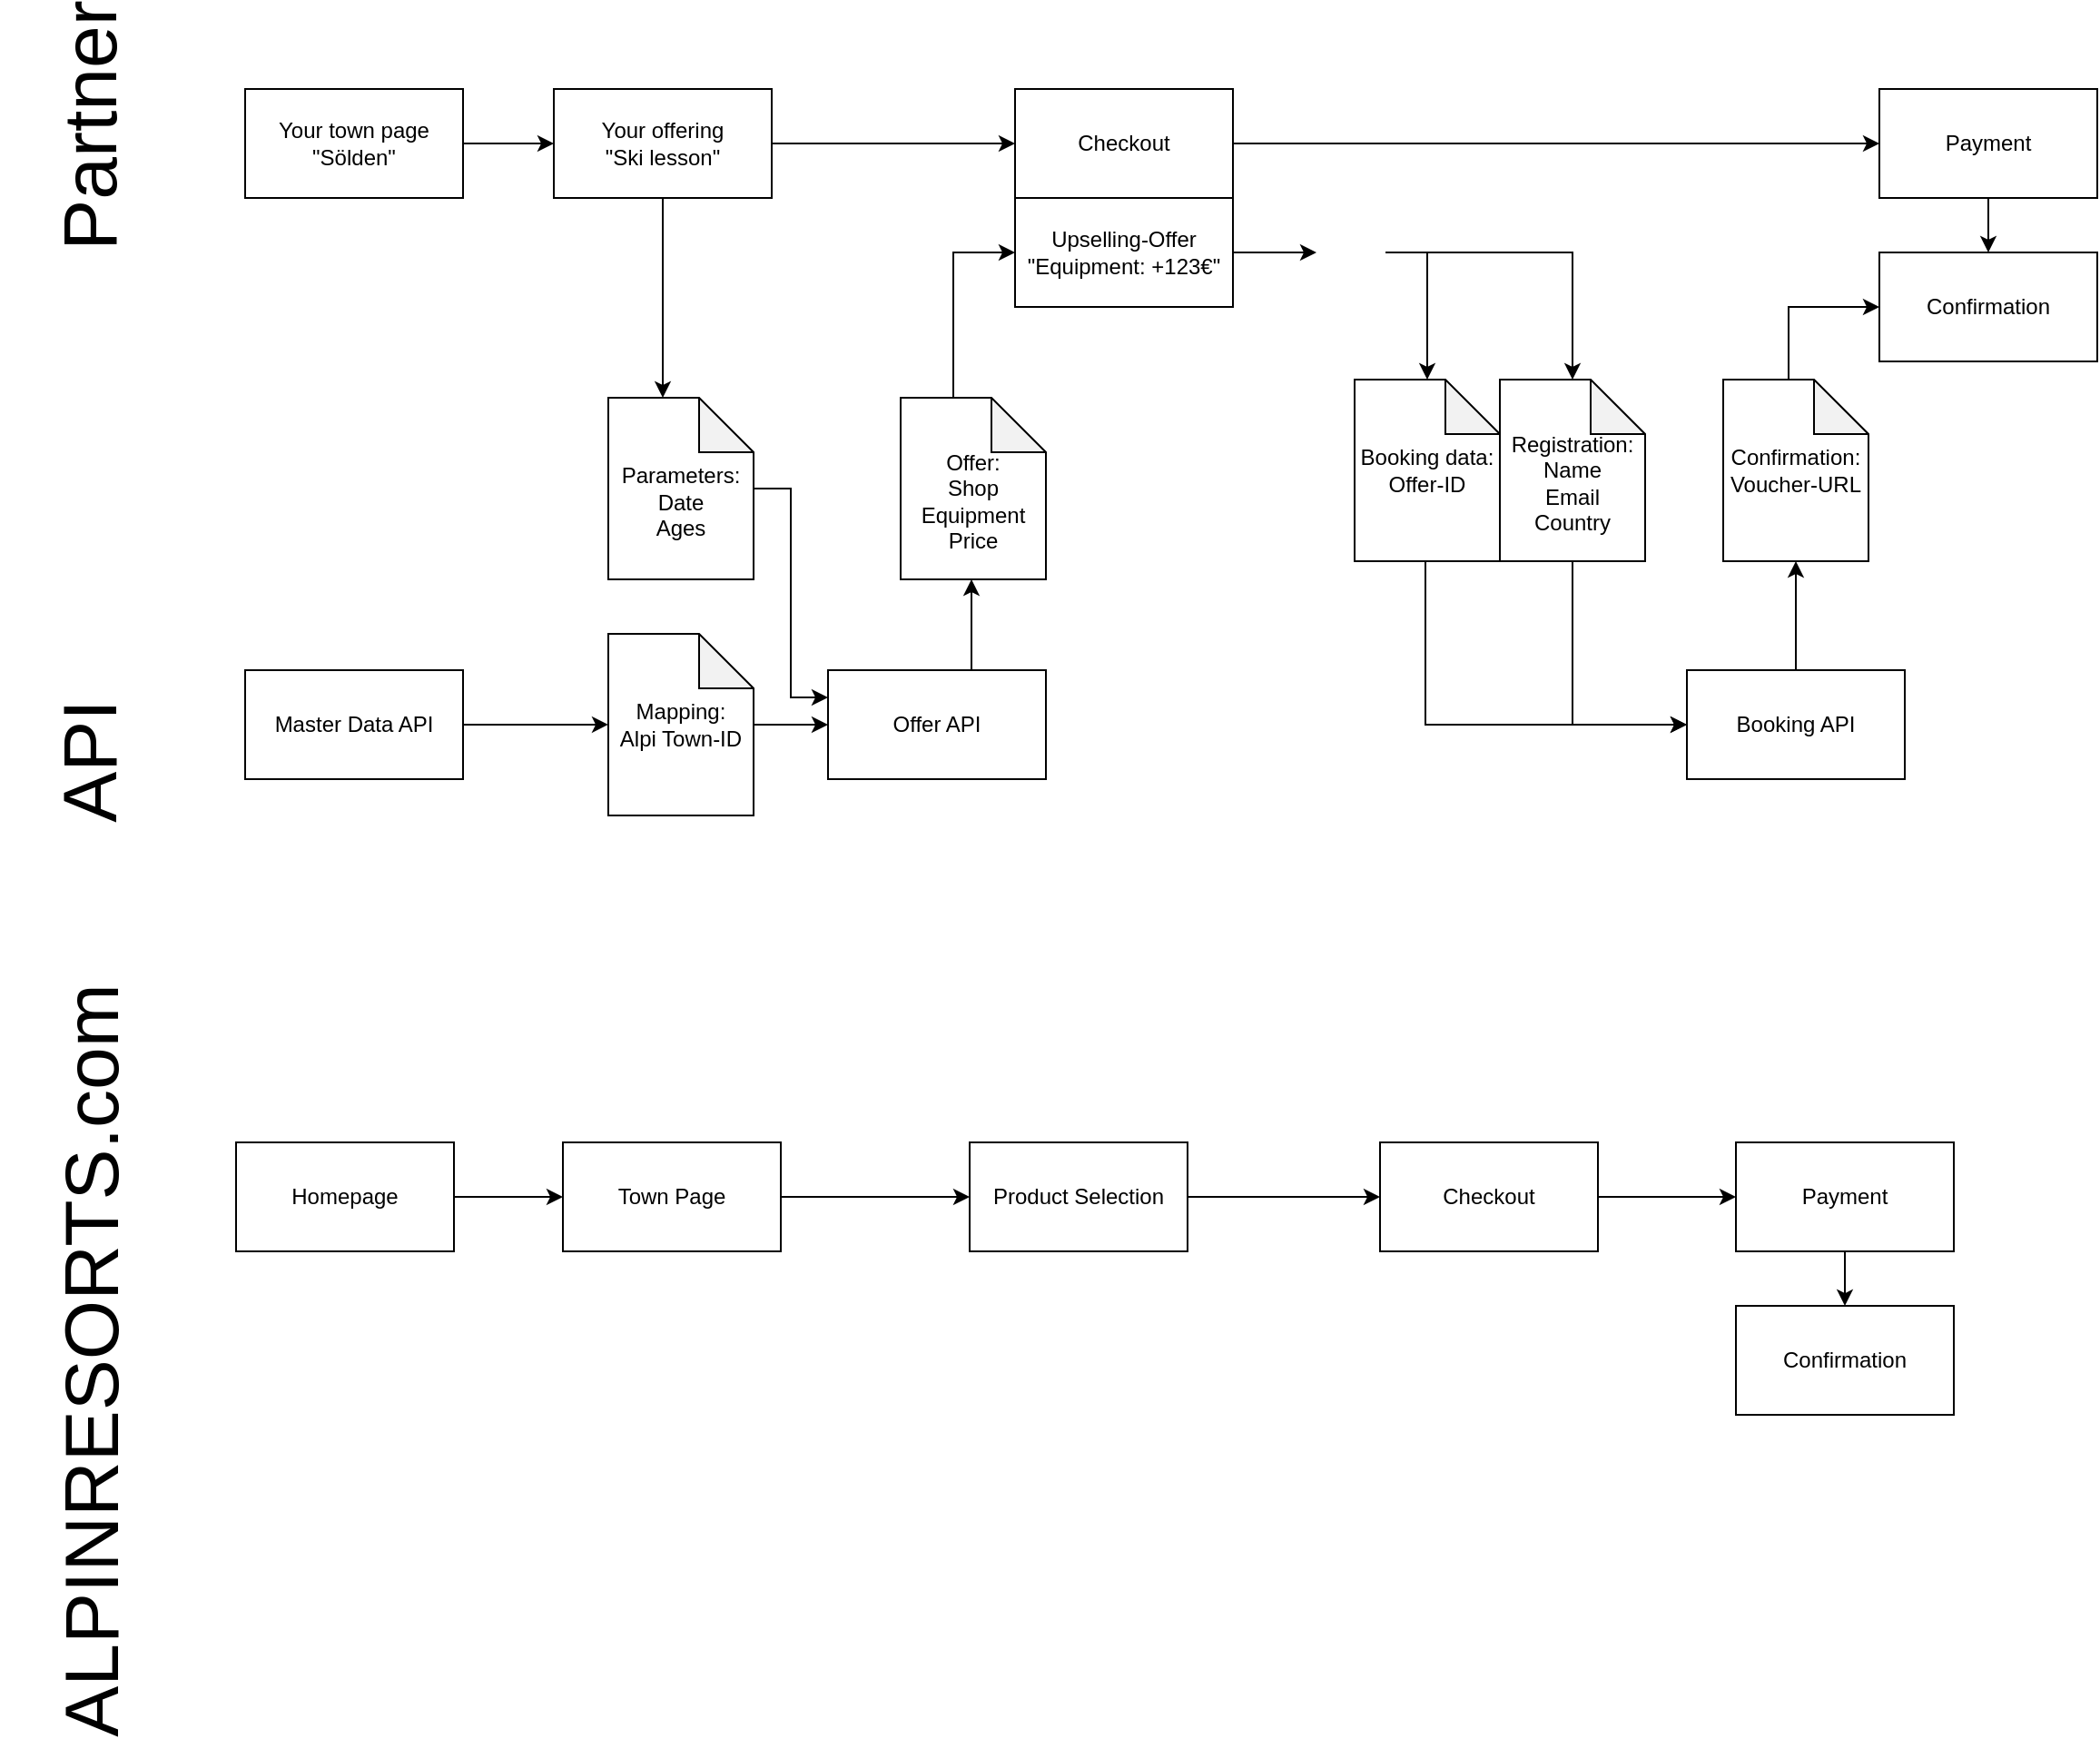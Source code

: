 <mxfile version="13.6.2" type="device"><diagram id="EhsVr18Juqflf5IJbDXl" name="Page-1"><mxGraphModel dx="2889" dy="2363" grid="1" gridSize="10" guides="1" tooltips="1" connect="1" arrows="1" fold="1" page="1" pageScale="1" pageWidth="827" pageHeight="1169" math="0" shadow="0"><root><mxCell id="0"/><mxCell id="1" parent="0"/><mxCell id="SqlqceSEJwri1gZch4sh-71" style="edgeStyle=orthogonalEdgeStyle;rounded=0;sketch=0;jumpStyle=arc;orthogonalLoop=1;jettySize=auto;html=1;shadow=0;" parent="1" source="SqlqceSEJwri1gZch4sh-62" target="SqlqceSEJwri1gZch4sh-48" edge="1"><mxGeometry relative="1" as="geometry"><Array as="points"><mxPoint x="340" y="70"/></Array></mxGeometry></mxCell><mxCell id="OSonQR4JxX4VwMadjp-b-8" value="Partner" style="text;html=1;strokeColor=none;fillColor=none;align=center;verticalAlign=middle;whiteSpace=wrap;rounded=0;rotation=-90;fontSize=42;" parent="1" vertex="1"><mxGeometry x="-200" y="-50" width="130" height="100" as="geometry"/></mxCell><mxCell id="OSonQR4JxX4VwMadjp-b-9" value="API" style="text;html=1;strokeColor=none;fillColor=none;align=center;verticalAlign=middle;whiteSpace=wrap;rounded=0;rotation=-90;fontSize=42;" parent="1" vertex="1"><mxGeometry x="-200" y="300" width="130" height="100" as="geometry"/></mxCell><mxCell id="SqlqceSEJwri1gZch4sh-60" style="edgeStyle=orthogonalEdgeStyle;rounded=0;orthogonalLoop=1;jettySize=auto;html=1;entryX=0;entryY=0.5;entryDx=0;entryDy=0;entryPerimeter=0;" parent="1" source="SqlqceSEJwri1gZch4sh-28" target="SqlqceSEJwri1gZch4sh-57" edge="1"><mxGeometry relative="1" as="geometry"><Array as="points"><mxPoint x="11" y="330"/></Array></mxGeometry></mxCell><mxCell id="SqlqceSEJwri1gZch4sh-28" value="Master Data API" style="rounded=0;whiteSpace=wrap;html=1;" parent="1" vertex="1"><mxGeometry x="-50" y="300" width="120" height="60" as="geometry"/></mxCell><mxCell id="9RAVk8dvAz9wxgMVhvNo-2" value="" style="edgeStyle=orthogonalEdgeStyle;rounded=0;orthogonalLoop=1;jettySize=auto;html=1;" parent="1" source="SqlqceSEJwri1gZch4sh-42" target="9RAVk8dvAz9wxgMVhvNo-1" edge="1"><mxGeometry relative="1" as="geometry"/></mxCell><mxCell id="SqlqceSEJwri1gZch4sh-42" value="Payment" style="rounded=0;whiteSpace=wrap;html=1;" parent="1" vertex="1"><mxGeometry x="850" y="-20" width="120" height="60" as="geometry"/></mxCell><mxCell id="SqlqceSEJwri1gZch4sh-44" value="Checkout" style="rounded=0;whiteSpace=wrap;html=1;" parent="1" vertex="1"><mxGeometry x="374" y="-20" width="120" height="60" as="geometry"/></mxCell><mxCell id="SqlqceSEJwri1gZch4sh-45" value="" style="edgeStyle=orthogonalEdgeStyle;rounded=0;orthogonalLoop=1;jettySize=auto;html=1;fontSize=42;" parent="1" source="SqlqceSEJwri1gZch4sh-46" target="SqlqceSEJwri1gZch4sh-52" edge="1"><mxGeometry relative="1" as="geometry"/></mxCell><mxCell id="SqlqceSEJwri1gZch4sh-46" value="Your town page&lt;br&gt;&quot;Sölden&quot;" style="rounded=0;whiteSpace=wrap;html=1;" parent="1" vertex="1"><mxGeometry x="-50" y="-20" width="120" height="60" as="geometry"/></mxCell><mxCell id="SqlqceSEJwri1gZch4sh-61" style="edgeStyle=orthogonalEdgeStyle;rounded=0;orthogonalLoop=1;jettySize=auto;html=1;sketch=0;shadow=0;jumpStyle=arc;exitX=1;exitY=0.25;exitDx=0;exitDy=0;" parent="1" source="SqlqceSEJwri1gZch4sh-52" target="SqlqceSEJwri1gZch4sh-55" edge="1"><mxGeometry relative="1" as="geometry"><Array as="points"><mxPoint x="180" y="-5"/><mxPoint x="180" y="200"/></Array></mxGeometry></mxCell><mxCell id="UPZ4qjZ_0D5NoqdgJbRF-3" style="edgeStyle=orthogonalEdgeStyle;rounded=0;orthogonalLoop=1;jettySize=auto;html=1;entryX=0;entryY=0.5;entryDx=0;entryDy=0;" parent="1" source="SqlqceSEJwri1gZch4sh-48" target="UPZ4qjZ_0D5NoqdgJbRF-1" edge="1"><mxGeometry relative="1" as="geometry"/></mxCell><mxCell id="SqlqceSEJwri1gZch4sh-48" value="Upselling-Offer&lt;br&gt;&quot;Equipment: +123€&quot;" style="rounded=0;whiteSpace=wrap;html=1;" parent="1" vertex="1"><mxGeometry x="374" y="40" width="120" height="60" as="geometry"/></mxCell><mxCell id="SqlqceSEJwri1gZch4sh-51" style="edgeStyle=orthogonalEdgeStyle;rounded=0;orthogonalLoop=1;jettySize=auto;html=1;entryX=0;entryY=0.5;entryDx=0;entryDy=0;fontSize=42;jumpStyle=arc;" parent="1" source="SqlqceSEJwri1gZch4sh-52" target="SqlqceSEJwri1gZch4sh-44" edge="1"><mxGeometry relative="1" as="geometry"/></mxCell><mxCell id="SqlqceSEJwri1gZch4sh-52" value="Your offering&lt;br&gt;&quot;Ski lesson&quot;" style="rounded=0;whiteSpace=wrap;html=1;" parent="1" vertex="1"><mxGeometry x="120" y="-20" width="120" height="60" as="geometry"/></mxCell><mxCell id="SqlqceSEJwri1gZch4sh-70" style="edgeStyle=orthogonalEdgeStyle;rounded=0;sketch=0;jumpStyle=arc;orthogonalLoop=1;jettySize=auto;html=1;shadow=0;" parent="1" source="SqlqceSEJwri1gZch4sh-53" target="SqlqceSEJwri1gZch4sh-62" edge="1"><mxGeometry relative="1" as="geometry"><Array as="points"><mxPoint x="350" y="280"/><mxPoint x="350" y="280"/></Array></mxGeometry></mxCell><mxCell id="SqlqceSEJwri1gZch4sh-53" value="Offer API" style="rounded=0;whiteSpace=wrap;html=1;" parent="1" vertex="1"><mxGeometry x="271" y="300" width="120" height="60" as="geometry"/></mxCell><mxCell id="UPZ4qjZ_0D5NoqdgJbRF-5" style="edgeStyle=orthogonalEdgeStyle;rounded=0;orthogonalLoop=1;jettySize=auto;html=1;entryX=0;entryY=0.5;entryDx=0;entryDy=0;" parent="1" source="SqlqceSEJwri1gZch4sh-57" target="SqlqceSEJwri1gZch4sh-53" edge="1"><mxGeometry relative="1" as="geometry"/></mxCell><mxCell id="SqlqceSEJwri1gZch4sh-57" value="Mapping:&lt;br&gt;Alpi Town-ID&lt;br&gt;" style="shape=note;whiteSpace=wrap;html=1;backgroundOutline=1;darkOpacity=0.05;" parent="1" vertex="1"><mxGeometry x="150" y="279.97" width="80" height="100" as="geometry"/></mxCell><mxCell id="SqlqceSEJwri1gZch4sh-62" value="&lt;br&gt;Offer:&lt;br&gt;Shop&lt;br&gt;Equipment&lt;br&gt;Price" style="shape=note;whiteSpace=wrap;html=1;backgroundOutline=1;darkOpacity=0.05;" parent="1" vertex="1"><mxGeometry x="311" y="150" width="80" height="100" as="geometry"/></mxCell><mxCell id="UPZ4qjZ_0D5NoqdgJbRF-4" style="edgeStyle=orthogonalEdgeStyle;rounded=0;orthogonalLoop=1;jettySize=auto;html=1;entryX=0;entryY=0.25;entryDx=0;entryDy=0;" parent="1" source="SqlqceSEJwri1gZch4sh-55" target="SqlqceSEJwri1gZch4sh-53" edge="1"><mxGeometry relative="1" as="geometry"/></mxCell><mxCell id="SqlqceSEJwri1gZch4sh-55" value="&lt;br&gt;Parameters:&lt;br&gt;Date&lt;br&gt;Ages" style="shape=note;whiteSpace=wrap;html=1;backgroundOutline=1;darkOpacity=0.05;" parent="1" vertex="1"><mxGeometry x="150" y="149.97" width="80" height="100" as="geometry"/></mxCell><mxCell id="9RAVk8dvAz9wxgMVhvNo-5" style="edgeStyle=orthogonalEdgeStyle;rounded=0;orthogonalLoop=1;jettySize=auto;html=1;entryX=0;entryY=0.5;entryDx=0;entryDy=0;" parent="1" source="SqlqceSEJwri1gZch4sh-73" target="9RAVk8dvAz9wxgMVhvNo-3" edge="1"><mxGeometry relative="1" as="geometry"><Array as="points"><mxPoint x="600" y="200"/></Array></mxGeometry></mxCell><mxCell id="SqlqceSEJwri1gZch4sh-73" value="Booking data:&lt;br&gt;Offer-ID" style="shape=note;whiteSpace=wrap;html=1;backgroundOutline=1;darkOpacity=0.05;" parent="1" vertex="1"><mxGeometry x="561" y="140" width="80" height="100" as="geometry"/></mxCell><mxCell id="UPZ4qjZ_0D5NoqdgJbRF-8" style="edgeStyle=orthogonalEdgeStyle;rounded=0;orthogonalLoop=1;jettySize=auto;html=1;" parent="1" source="s9fG9Lw3OOjkgk5-QqXP-1" target="9RAVk8dvAz9wxgMVhvNo-3" edge="1"><mxGeometry relative="1" as="geometry"><Array as="points"><mxPoint x="681" y="330"/></Array></mxGeometry></mxCell><mxCell id="s9fG9Lw3OOjkgk5-QqXP-1" value="&lt;br&gt;Registration:&lt;br&gt;Name&lt;br&gt;Email&lt;br&gt;Country" style="shape=note;whiteSpace=wrap;html=1;backgroundOutline=1;darkOpacity=0.05;" parent="1" vertex="1"><mxGeometry x="641" y="140" width="80" height="100" as="geometry"/></mxCell><mxCell id="9RAVk8dvAz9wxgMVhvNo-1" value="Confirmation" style="rounded=0;whiteSpace=wrap;html=1;" parent="1" vertex="1"><mxGeometry x="850" y="70" width="120" height="60" as="geometry"/></mxCell><mxCell id="UPZ4qjZ_0D5NoqdgJbRF-10" style="edgeStyle=orthogonalEdgeStyle;rounded=0;orthogonalLoop=1;jettySize=auto;html=1;entryX=0.5;entryY=1;entryDx=0;entryDy=0;entryPerimeter=0;" parent="1" source="9RAVk8dvAz9wxgMVhvNo-3" target="9RAVk8dvAz9wxgMVhvNo-6" edge="1"><mxGeometry relative="1" as="geometry"/></mxCell><mxCell id="9RAVk8dvAz9wxgMVhvNo-3" value="Booking API" style="rounded=0;whiteSpace=wrap;html=1;" parent="1" vertex="1"><mxGeometry x="744" y="299.97" width="120" height="60" as="geometry"/></mxCell><mxCell id="UPZ4qjZ_0D5NoqdgJbRF-11" style="edgeStyle=orthogonalEdgeStyle;rounded=0;orthogonalLoop=1;jettySize=auto;html=1;entryX=0;entryY=0.5;entryDx=0;entryDy=0;" parent="1" source="9RAVk8dvAz9wxgMVhvNo-6" target="9RAVk8dvAz9wxgMVhvNo-1" edge="1"><mxGeometry relative="1" as="geometry"><Array as="points"><mxPoint x="800" y="100"/></Array></mxGeometry></mxCell><mxCell id="9RAVk8dvAz9wxgMVhvNo-6" value="Confirmation:&lt;br&gt;Voucher-URL" style="shape=note;whiteSpace=wrap;html=1;backgroundOutline=1;darkOpacity=0.05;" parent="1" vertex="1"><mxGeometry x="764" y="140" width="80" height="100" as="geometry"/></mxCell><mxCell id="SqlqceSEJwri1gZch4sh-43" style="edgeStyle=orthogonalEdgeStyle;rounded=0;orthogonalLoop=1;jettySize=auto;html=1;fontSize=42;jumpStyle=arc;" parent="1" source="SqlqceSEJwri1gZch4sh-44" target="SqlqceSEJwri1gZch4sh-42" edge="1"><mxGeometry relative="1" as="geometry"/></mxCell><mxCell id="UPZ4qjZ_0D5NoqdgJbRF-6" style="edgeStyle=orthogonalEdgeStyle;rounded=0;orthogonalLoop=1;jettySize=auto;html=1;" parent="1" source="UPZ4qjZ_0D5NoqdgJbRF-1" target="SqlqceSEJwri1gZch4sh-73" edge="1"><mxGeometry relative="1" as="geometry"><Array as="points"><mxPoint x="601" y="70"/></Array></mxGeometry></mxCell><mxCell id="UPZ4qjZ_0D5NoqdgJbRF-7" style="edgeStyle=orthogonalEdgeStyle;rounded=0;orthogonalLoop=1;jettySize=auto;html=1;" parent="1" source="UPZ4qjZ_0D5NoqdgJbRF-1" target="s9fG9Lw3OOjkgk5-QqXP-1" edge="1"><mxGeometry relative="1" as="geometry"/></mxCell><mxCell id="UPZ4qjZ_0D5NoqdgJbRF-1" value="" style="shape=image;html=1;verticalAlign=top;verticalLabelPosition=bottom;labelBackgroundColor=#ffffff;imageAspect=0;aspect=fixed;image=https://cdn2.iconfinder.com/data/icons/font-awesome/1792/check-square-o-128.png" parent="1" vertex="1"><mxGeometry x="540" y="51" width="38" height="38" as="geometry"/></mxCell><mxCell id="wiY0lZUOKnssDoV8-snU-1" value="ALPINRESORTS.com" style="text;html=1;strokeColor=none;fillColor=none;align=center;verticalAlign=middle;whiteSpace=wrap;rounded=0;rotation=-90;fontSize=42;" vertex="1" parent="1"><mxGeometry x="-199" y="630" width="130" height="100" as="geometry"/></mxCell><mxCell id="wiY0lZUOKnssDoV8-snU-2" value="" style="edgeStyle=orthogonalEdgeStyle;rounded=0;orthogonalLoop=1;jettySize=auto;html=1;" edge="1" parent="1" source="wiY0lZUOKnssDoV8-snU-3" target="wiY0lZUOKnssDoV8-snU-5"><mxGeometry relative="1" as="geometry"/></mxCell><mxCell id="wiY0lZUOKnssDoV8-snU-3" value="Homepage" style="rounded=0;whiteSpace=wrap;html=1;" vertex="1" parent="1"><mxGeometry x="-55" y="560" width="120" height="60" as="geometry"/></mxCell><mxCell id="wiY0lZUOKnssDoV8-snU-4" value="" style="edgeStyle=orthogonalEdgeStyle;rounded=0;orthogonalLoop=1;jettySize=auto;html=1;" edge="1" parent="1" source="wiY0lZUOKnssDoV8-snU-5" target="wiY0lZUOKnssDoV8-snU-7"><mxGeometry relative="1" as="geometry"/></mxCell><mxCell id="wiY0lZUOKnssDoV8-snU-5" value="Town Page" style="rounded=0;whiteSpace=wrap;html=1;" vertex="1" parent="1"><mxGeometry x="125" y="560" width="120" height="60" as="geometry"/></mxCell><mxCell id="wiY0lZUOKnssDoV8-snU-6" value="" style="edgeStyle=orthogonalEdgeStyle;rounded=0;orthogonalLoop=1;jettySize=auto;html=1;" edge="1" parent="1" source="wiY0lZUOKnssDoV8-snU-7" target="wiY0lZUOKnssDoV8-snU-9"><mxGeometry relative="1" as="geometry"/></mxCell><mxCell id="wiY0lZUOKnssDoV8-snU-7" value="Product Selection" style="rounded=0;whiteSpace=wrap;html=1;" vertex="1" parent="1"><mxGeometry x="349" y="560" width="120" height="60" as="geometry"/></mxCell><mxCell id="wiY0lZUOKnssDoV8-snU-8" value="" style="edgeStyle=orthogonalEdgeStyle;rounded=0;orthogonalLoop=1;jettySize=auto;html=1;" edge="1" parent="1" source="wiY0lZUOKnssDoV8-snU-9" target="wiY0lZUOKnssDoV8-snU-11"><mxGeometry relative="1" as="geometry"/></mxCell><mxCell id="wiY0lZUOKnssDoV8-snU-9" value="Checkout" style="rounded=0;whiteSpace=wrap;html=1;" vertex="1" parent="1"><mxGeometry x="575" y="560" width="120" height="60" as="geometry"/></mxCell><mxCell id="wiY0lZUOKnssDoV8-snU-10" value="" style="edgeStyle=orthogonalEdgeStyle;rounded=0;orthogonalLoop=1;jettySize=auto;html=1;" edge="1" parent="1" source="wiY0lZUOKnssDoV8-snU-11" target="wiY0lZUOKnssDoV8-snU-12"><mxGeometry relative="1" as="geometry"/></mxCell><mxCell id="wiY0lZUOKnssDoV8-snU-11" value="Payment" style="rounded=0;whiteSpace=wrap;html=1;" vertex="1" parent="1"><mxGeometry x="771" y="560" width="120" height="60" as="geometry"/></mxCell><mxCell id="wiY0lZUOKnssDoV8-snU-12" value="Confirmation" style="rounded=0;whiteSpace=wrap;html=1;" vertex="1" parent="1"><mxGeometry x="771" y="650" width="120" height="60" as="geometry"/></mxCell></root></mxGraphModel></diagram></mxfile>